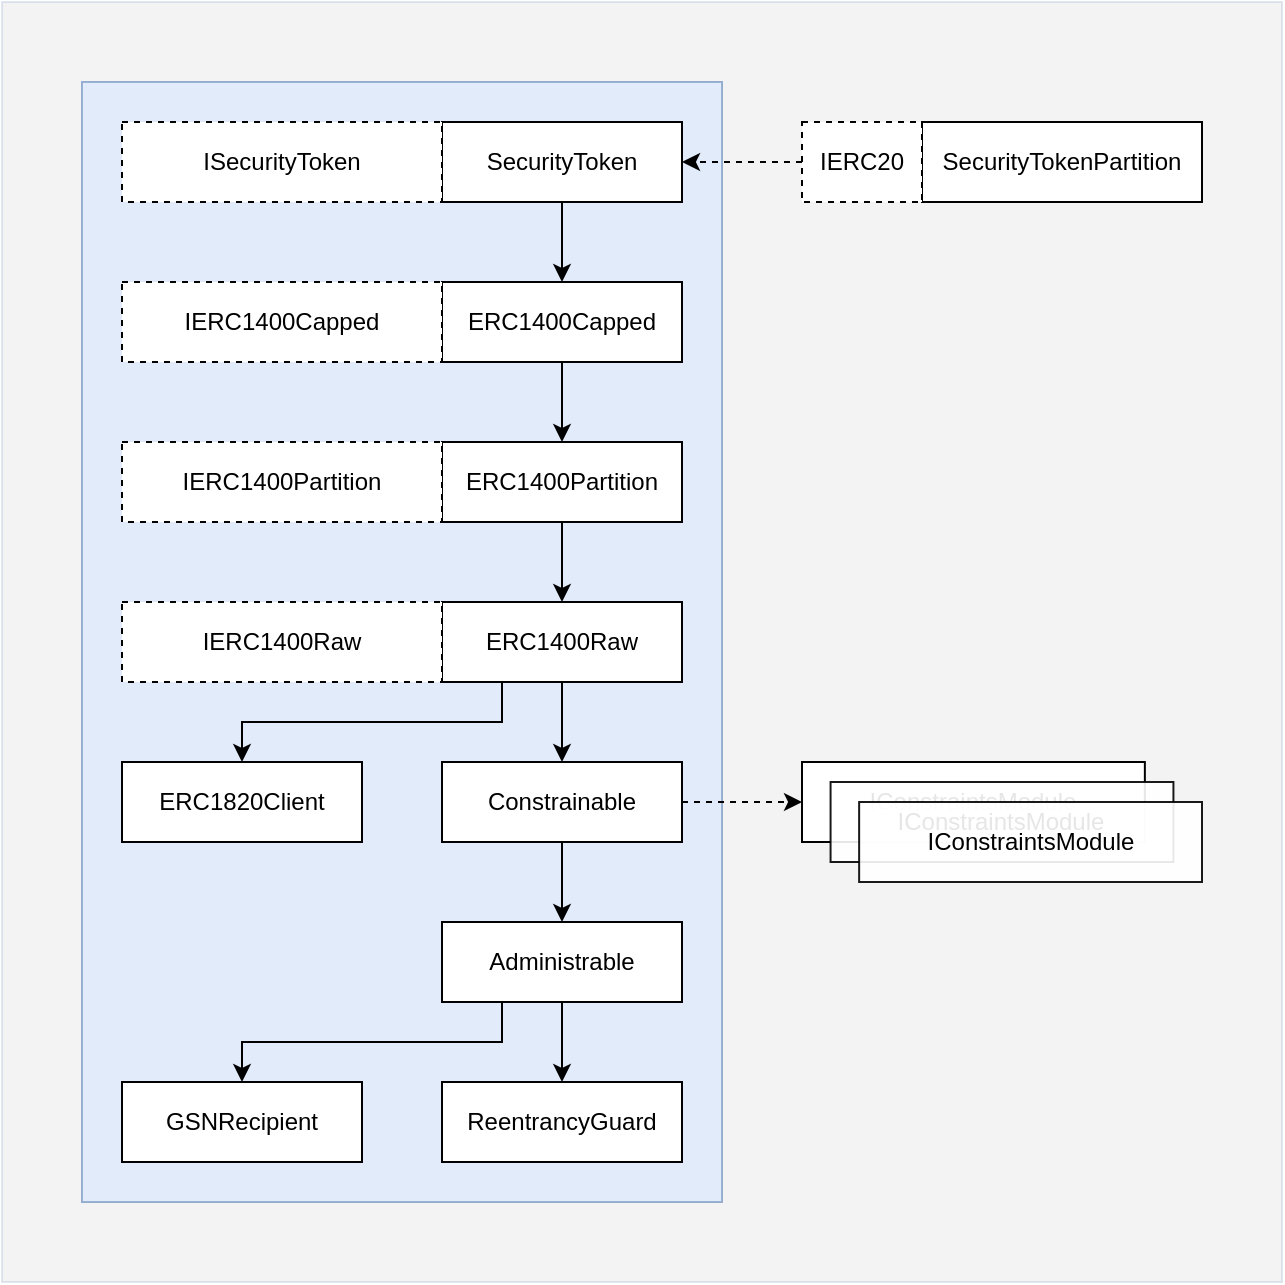 <mxfile version="12.5.6" type="device"><diagram id="Lci-9B3wMY9SlQRzSOzO" name="Page-1"><mxGraphModel dx="2066" dy="1081" grid="1" gridSize="10" guides="1" tooltips="1" connect="1" arrows="1" fold="1" page="1" pageScale="1" pageWidth="827" pageHeight="1169" background="none" math="0" shadow="0"><root><mxCell id="0"/><mxCell id="1" parent="0"/><mxCell id="C17nAi_JMvTjwnr0QlBT-11" value="" style="group" vertex="1" connectable="0" parent="1"><mxGeometry x="80" y="280" width="640" height="640" as="geometry"/></mxCell><mxCell id="C17nAi_JMvTjwnr0QlBT-10" value="" style="rounded=0;whiteSpace=wrap;html=1;strokeColor=#6c8ebf;fillColor=#C2C2C2;opacity=20;" vertex="1" parent="C17nAi_JMvTjwnr0QlBT-11"><mxGeometry width="640" height="640" as="geometry"/></mxCell><mxCell id="WtRsn44D3MvzHM3qhTDs-19" value="SecurityTokenPartition" style="whiteSpace=wrap;html=1;" parent="C17nAi_JMvTjwnr0QlBT-11" vertex="1"><mxGeometry x="460" y="60" width="140" height="40" as="geometry"/></mxCell><mxCell id="ibqtmQdXBulCZtA9G1Jr-12" value="" style="group;fillColor=none;" parent="C17nAi_JMvTjwnr0QlBT-11" vertex="1" connectable="0"><mxGeometry x="400" y="380" width="200" height="60" as="geometry"/></mxCell><mxCell id="ibqtmQdXBulCZtA9G1Jr-6" value="IConstraintsModule" style="whiteSpace=wrap;html=1;" parent="ibqtmQdXBulCZtA9G1Jr-12" vertex="1"><mxGeometry width="171.43" height="40" as="geometry"/></mxCell><mxCell id="ibqtmQdXBulCZtA9G1Jr-7" value="IConstraintsModule" style="whiteSpace=wrap;html=1;opacity=90;" parent="ibqtmQdXBulCZtA9G1Jr-12" vertex="1"><mxGeometry x="14.286" y="10" width="171.429" height="40" as="geometry"/></mxCell><mxCell id="ibqtmQdXBulCZtA9G1Jr-8" value="IConstraintsModule" style="whiteSpace=wrap;html=1;opacity=90;" parent="ibqtmQdXBulCZtA9G1Jr-12" vertex="1"><mxGeometry x="28.571" y="20" width="171.429" height="40" as="geometry"/></mxCell><mxCell id="C17nAi_JMvTjwnr0QlBT-2" value="IERC20" style="whiteSpace=wrap;html=1;dashed=1;" vertex="1" parent="C17nAi_JMvTjwnr0QlBT-11"><mxGeometry x="400" y="60" width="60" height="40" as="geometry"/></mxCell><mxCell id="C17nAi_JMvTjwnr0QlBT-7" value="" style="group;fillColor=#dae8fc;strokeColor=#6c8ebf;opacity=40;" vertex="1" connectable="0" parent="C17nAi_JMvTjwnr0QlBT-11"><mxGeometry x="40" y="40" width="320" height="560" as="geometry"/></mxCell><mxCell id="ibqtmQdXBulCZtA9G1Jr-3" value="" style="rounded=0;whiteSpace=wrap;html=1;fillColor=#dae8fc;strokeColor=#6c8ebf;opacity=50;" parent="C17nAi_JMvTjwnr0QlBT-7" vertex="1"><mxGeometry width="320" height="560" as="geometry"/></mxCell><mxCell id="WtRsn44D3MvzHM3qhTDs-2" value="SecurityToken" style="whiteSpace=wrap;html=1;" parent="C17nAi_JMvTjwnr0QlBT-7" vertex="1"><mxGeometry x="180" y="20" width="120" height="40" as="geometry"/></mxCell><mxCell id="WtRsn44D3MvzHM3qhTDs-5" value="ERC1400Capped" style="whiteSpace=wrap;html=1;" parent="C17nAi_JMvTjwnr0QlBT-7" vertex="1"><mxGeometry x="180" y="100" width="120" height="40" as="geometry"/></mxCell><mxCell id="ibqtmQdXBulCZtA9G1Jr-4" style="edgeStyle=orthogonalEdgeStyle;rounded=0;orthogonalLoop=1;jettySize=auto;html=1;entryX=0.5;entryY=0;entryDx=0;entryDy=0;" parent="C17nAi_JMvTjwnr0QlBT-7" source="WtRsn44D3MvzHM3qhTDs-2" target="WtRsn44D3MvzHM3qhTDs-5" edge="1"><mxGeometry relative="1" as="geometry"/></mxCell><mxCell id="WtRsn44D3MvzHM3qhTDs-9" value="IERC1400Capped" style="whiteSpace=wrap;html=1;dashed=1;" parent="C17nAi_JMvTjwnr0QlBT-7" vertex="1"><mxGeometry x="20" y="100" width="160" height="40" as="geometry"/></mxCell><mxCell id="WtRsn44D3MvzHM3qhTDs-10" value="ERC1400Partition" style="whiteSpace=wrap;html=1;" parent="C17nAi_JMvTjwnr0QlBT-7" vertex="1"><mxGeometry x="180" y="180" width="120" height="40" as="geometry"/></mxCell><mxCell id="WtRsn44D3MvzHM3qhTDs-35" style="edgeStyle=orthogonalEdgeStyle;rounded=0;orthogonalLoop=1;jettySize=auto;html=1;entryX=0.5;entryY=0;entryDx=0;entryDy=0;" parent="C17nAi_JMvTjwnr0QlBT-7" source="WtRsn44D3MvzHM3qhTDs-5" target="WtRsn44D3MvzHM3qhTDs-10" edge="1"><mxGeometry relative="1" as="geometry"/></mxCell><mxCell id="WtRsn44D3MvzHM3qhTDs-11" value="IERC1400Partition" style="whiteSpace=wrap;html=1;dashed=1;" parent="C17nAi_JMvTjwnr0QlBT-7" vertex="1"><mxGeometry x="20" y="180" width="160" height="40" as="geometry"/></mxCell><mxCell id="WtRsn44D3MvzHM3qhTDs-12" value="ERC1400Raw" style="whiteSpace=wrap;html=1;" parent="C17nAi_JMvTjwnr0QlBT-7" vertex="1"><mxGeometry x="180" y="260" width="120" height="40" as="geometry"/></mxCell><mxCell id="WtRsn44D3MvzHM3qhTDs-36" style="edgeStyle=orthogonalEdgeStyle;rounded=0;orthogonalLoop=1;jettySize=auto;html=1;entryX=0.5;entryY=0;entryDx=0;entryDy=0;" parent="C17nAi_JMvTjwnr0QlBT-7" source="WtRsn44D3MvzHM3qhTDs-10" target="WtRsn44D3MvzHM3qhTDs-12" edge="1"><mxGeometry relative="1" as="geometry"/></mxCell><mxCell id="WtRsn44D3MvzHM3qhTDs-13" value="IERC1400Raw" style="whiteSpace=wrap;html=1;dashed=1;" parent="C17nAi_JMvTjwnr0QlBT-7" vertex="1"><mxGeometry x="20" y="260" width="160" height="40" as="geometry"/></mxCell><mxCell id="WtRsn44D3MvzHM3qhTDs-14" value="GSNRecipient" style="whiteSpace=wrap;html=1;fillColor=#ffffff;strokeColor=#000000;" parent="C17nAi_JMvTjwnr0QlBT-7" vertex="1"><mxGeometry x="20" y="500" width="120" height="40" as="geometry"/></mxCell><mxCell id="WtRsn44D3MvzHM3qhTDs-15" value="ERC1820Client" style="whiteSpace=wrap;html=1;" parent="C17nAi_JMvTjwnr0QlBT-7" vertex="1"><mxGeometry x="20" y="340" width="120" height="40" as="geometry"/></mxCell><mxCell id="ibqtmQdXBulCZtA9G1Jr-11" style="edgeStyle=orthogonalEdgeStyle;rounded=0;orthogonalLoop=1;jettySize=auto;html=1;entryX=0.5;entryY=0;entryDx=0;entryDy=0;exitX=0.25;exitY=1;exitDx=0;exitDy=0;" parent="C17nAi_JMvTjwnr0QlBT-7" source="WtRsn44D3MvzHM3qhTDs-12" target="WtRsn44D3MvzHM3qhTDs-15" edge="1"><mxGeometry relative="1" as="geometry"/></mxCell><mxCell id="WtRsn44D3MvzHM3qhTDs-16" value="ReentrancyGuard" style="whiteSpace=wrap;html=1;" parent="C17nAi_JMvTjwnr0QlBT-7" vertex="1"><mxGeometry x="180" y="500" width="120" height="40" as="geometry"/></mxCell><mxCell id="WtRsn44D3MvzHM3qhTDs-27" value="Constrainable&lt;span style=&quot;color: rgba(0 , 0 , 0 , 0) ; font-family: monospace ; font-size: 0px ; white-space: nowrap&quot;&gt;%3CmxGraphModel%3E%3Croot%3E%3CmxCell%20id%3D%220%22%2F%3E%3CmxCell%20id%3D%221%22%20parent%3D%220%22%2F%3E%3CmxCell%20id%3D%222%22%20value%3D%22ERC1820Client%22%20style%3D%22whiteSpace%3Dwrap%3Bhtml%3D1%3B%22%20vertex%3D%221%22%20parent%3D%221%22%3E%3CmxGeometry%20x%3D%22260%22%20y%3D%22720%22%20width%3D%22120%22%20height%3D%2240%22%20as%3D%22geometry%22%2F%3E%3C%2FmxCell%3E%3C%2Froot%3E%3C%2FmxGraphModel%3E&lt;/span&gt;" style="whiteSpace=wrap;html=1;" parent="C17nAi_JMvTjwnr0QlBT-7" vertex="1"><mxGeometry x="180" y="340" width="120" height="40" as="geometry"/></mxCell><mxCell id="WtRsn44D3MvzHM3qhTDs-32" style="edgeStyle=orthogonalEdgeStyle;rounded=0;orthogonalLoop=1;jettySize=auto;html=1;exitX=0.5;exitY=1;exitDx=0;exitDy=0;entryX=0.5;entryY=0;entryDx=0;entryDy=0;" parent="C17nAi_JMvTjwnr0QlBT-7" source="WtRsn44D3MvzHM3qhTDs-12" target="WtRsn44D3MvzHM3qhTDs-27" edge="1"><mxGeometry relative="1" as="geometry"/></mxCell><mxCell id="WtRsn44D3MvzHM3qhTDs-38" style="edgeStyle=orthogonalEdgeStyle;rounded=0;orthogonalLoop=1;jettySize=auto;html=1;entryX=0.5;entryY=0;entryDx=0;entryDy=0;exitX=0.25;exitY=1;exitDx=0;exitDy=0;" parent="C17nAi_JMvTjwnr0QlBT-7" source="WtRsn44D3MvzHM3qhTDs-30" target="WtRsn44D3MvzHM3qhTDs-14" edge="1"><mxGeometry relative="1" as="geometry"/></mxCell><mxCell id="ibqtmQdXBulCZtA9G1Jr-13" style="edgeStyle=orthogonalEdgeStyle;rounded=0;orthogonalLoop=1;jettySize=auto;html=1;entryX=0.5;entryY=0;entryDx=0;entryDy=0;" parent="C17nAi_JMvTjwnr0QlBT-7" source="WtRsn44D3MvzHM3qhTDs-30" target="WtRsn44D3MvzHM3qhTDs-16" edge="1"><mxGeometry relative="1" as="geometry"/></mxCell><mxCell id="WtRsn44D3MvzHM3qhTDs-30" value="Administrable" style="whiteSpace=wrap;html=1;" parent="C17nAi_JMvTjwnr0QlBT-7" vertex="1"><mxGeometry x="180" y="420" width="120" height="40" as="geometry"/></mxCell><mxCell id="WtRsn44D3MvzHM3qhTDs-37" style="edgeStyle=orthogonalEdgeStyle;rounded=0;orthogonalLoop=1;jettySize=auto;html=1;entryX=0.5;entryY=0;entryDx=0;entryDy=0;" parent="C17nAi_JMvTjwnr0QlBT-7" source="WtRsn44D3MvzHM3qhTDs-27" target="WtRsn44D3MvzHM3qhTDs-30" edge="1"><mxGeometry relative="1" as="geometry"/></mxCell><mxCell id="ibqtmQdXBulCZtA9G1Jr-15" value="ISecurityToken" style="whiteSpace=wrap;html=1;dashed=1;" parent="C17nAi_JMvTjwnr0QlBT-7" vertex="1"><mxGeometry x="20" y="20" width="160" height="40" as="geometry"/></mxCell><mxCell id="WtRsn44D3MvzHM3qhTDs-21" style="edgeStyle=orthogonalEdgeStyle;rounded=0;orthogonalLoop=1;jettySize=auto;html=1;entryX=1;entryY=0.5;entryDx=0;entryDy=0;dashed=1;exitX=0;exitY=0.5;exitDx=0;exitDy=0;" parent="C17nAi_JMvTjwnr0QlBT-11" source="C17nAi_JMvTjwnr0QlBT-2" target="WtRsn44D3MvzHM3qhTDs-2" edge="1"><mxGeometry relative="1" as="geometry"><mxPoint x="259.667" y="-180.167" as="targetPoint"/></mxGeometry></mxCell><mxCell id="ibqtmQdXBulCZtA9G1Jr-5" style="edgeStyle=orthogonalEdgeStyle;rounded=0;orthogonalLoop=1;jettySize=auto;html=1;dashed=1;entryX=0;entryY=0.5;entryDx=0;entryDy=0;" parent="C17nAi_JMvTjwnr0QlBT-11" source="WtRsn44D3MvzHM3qhTDs-27" target="ibqtmQdXBulCZtA9G1Jr-6" edge="1"><mxGeometry relative="1" as="geometry"><mxPoint x="560" y="400" as="targetPoint"/></mxGeometry></mxCell></root></mxGraphModel></diagram></mxfile>